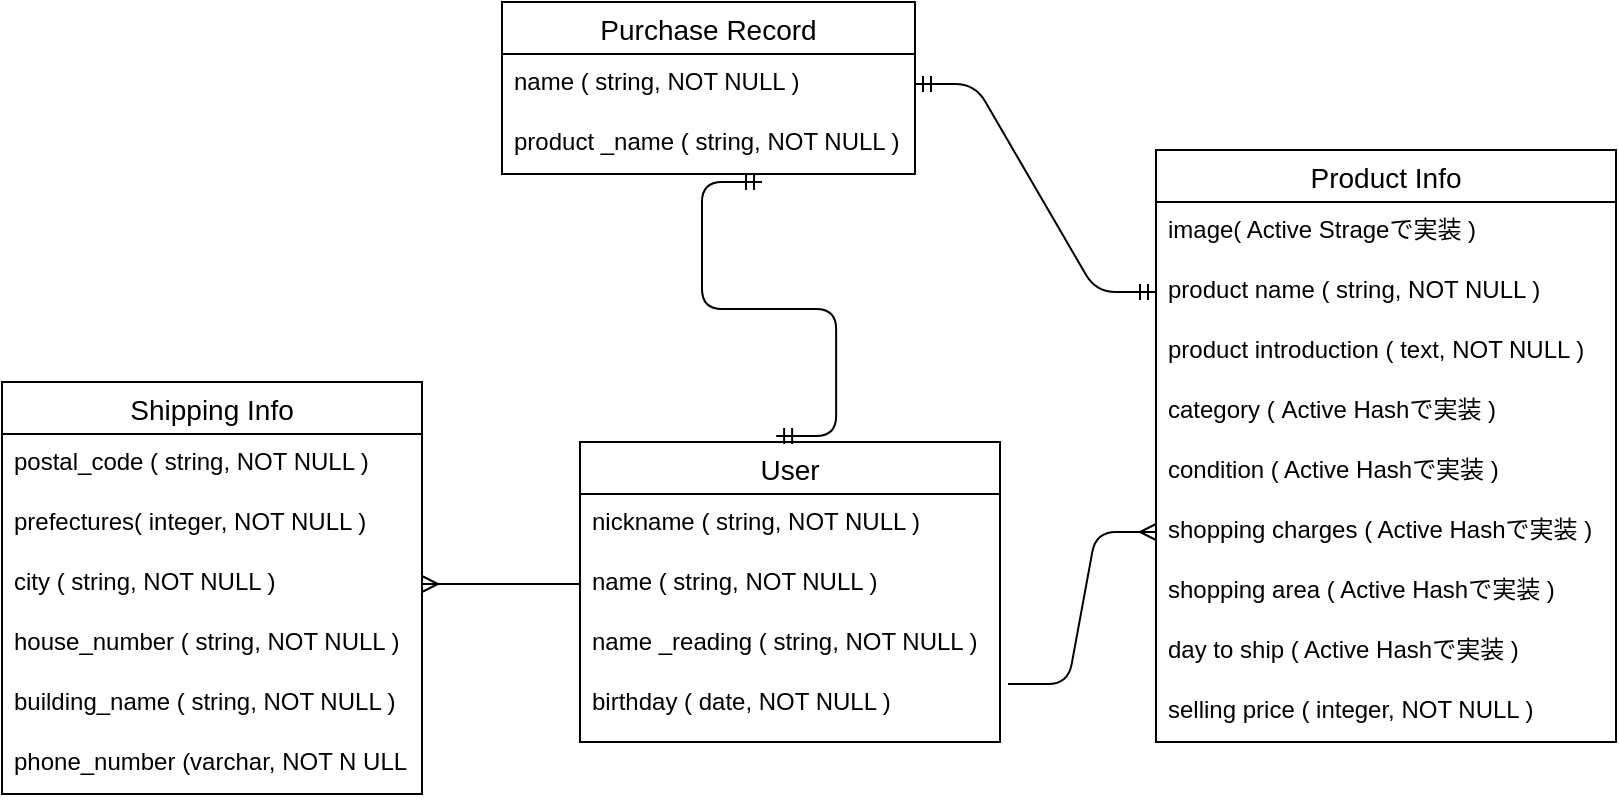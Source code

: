 <mxfile>
    <diagram id="01VJs9tymKg2nTVQPq2j" name="ページ1">
        <mxGraphModel dx="1007" dy="527" grid="1" gridSize="10" guides="1" tooltips="1" connect="1" arrows="1" fold="1" page="1" pageScale="1" pageWidth="827" pageHeight="1169" math="0" shadow="0">
            <root>
                <mxCell id="8Nk0lbky0Qf4GxyZw8NQ-0"/>
                <mxCell id="8Nk0lbky0Qf4GxyZw8NQ-1" parent="8Nk0lbky0Qf4GxyZw8NQ-0"/>
                <mxCell id="DdACQx7w81jq0l-2Eh3D-4" value="Shipping Info" style="swimlane;fontStyle=0;childLayout=stackLayout;horizontal=1;startSize=26;horizontalStack=0;resizeParent=1;resizeParentMax=0;resizeLast=0;collapsible=1;marginBottom=0;align=center;fontSize=14;rounded=0;sketch=0;" vertex="1" parent="8Nk0lbky0Qf4GxyZw8NQ-1">
                    <mxGeometry x="20" y="240" width="210" height="206" as="geometry"/>
                </mxCell>
                <mxCell id="DdACQx7w81jq0l-2Eh3D-6" value="postal_code ( string, NOT NULL )" style="text;strokeColor=none;fillColor=none;spacingLeft=4;spacingRight=4;overflow=hidden;rotatable=0;points=[[0,0.5],[1,0.5]];portConstraint=eastwest;fontSize=12;" vertex="1" parent="DdACQx7w81jq0l-2Eh3D-4">
                    <mxGeometry y="26" width="210" height="30" as="geometry"/>
                </mxCell>
                <mxCell id="DdACQx7w81jq0l-2Eh3D-7" value="prefectures( integer, NOT NULL )" style="text;strokeColor=none;fillColor=none;spacingLeft=4;spacingRight=4;overflow=hidden;rotatable=0;points=[[0,0.5],[1,0.5]];portConstraint=eastwest;fontSize=12;" vertex="1" parent="DdACQx7w81jq0l-2Eh3D-4">
                    <mxGeometry y="56" width="210" height="30" as="geometry"/>
                </mxCell>
                <mxCell id="DdACQx7w81jq0l-2Eh3D-61" value="city ( string, NOT NULL )" style="text;strokeColor=none;fillColor=none;spacingLeft=4;spacingRight=4;overflow=hidden;rotatable=0;points=[[0,0.5],[1,0.5]];portConstraint=eastwest;fontSize=12;" vertex="1" parent="DdACQx7w81jq0l-2Eh3D-4">
                    <mxGeometry y="86" width="210" height="30" as="geometry"/>
                </mxCell>
                <mxCell id="DdACQx7w81jq0l-2Eh3D-62" value="house_number ( string, NOT NULL )" style="text;strokeColor=none;fillColor=none;spacingLeft=4;spacingRight=4;overflow=hidden;rotatable=0;points=[[0,0.5],[1,0.5]];portConstraint=eastwest;fontSize=12;" vertex="1" parent="DdACQx7w81jq0l-2Eh3D-4">
                    <mxGeometry y="116" width="210" height="30" as="geometry"/>
                </mxCell>
                <mxCell id="DdACQx7w81jq0l-2Eh3D-63" value="building_name ( string, NOT NULL )" style="text;strokeColor=none;fillColor=none;spacingLeft=4;spacingRight=4;overflow=hidden;rotatable=0;points=[[0,0.5],[1,0.5]];portConstraint=eastwest;fontSize=12;" vertex="1" parent="DdACQx7w81jq0l-2Eh3D-4">
                    <mxGeometry y="146" width="210" height="30" as="geometry"/>
                </mxCell>
                <mxCell id="DdACQx7w81jq0l-2Eh3D-64" value="phone_number (varchar, NOT N ULL )" style="text;strokeColor=none;fillColor=none;spacingLeft=4;spacingRight=4;overflow=hidden;rotatable=0;points=[[0,0.5],[1,0.5]];portConstraint=eastwest;fontSize=12;" vertex="1" parent="DdACQx7w81jq0l-2Eh3D-4">
                    <mxGeometry y="176" width="210" height="30" as="geometry"/>
                </mxCell>
                <mxCell id="DdACQx7w81jq0l-2Eh3D-8" value="Product Info" style="swimlane;fontStyle=0;childLayout=stackLayout;horizontal=1;startSize=26;horizontalStack=0;resizeParent=1;resizeParentMax=0;resizeLast=0;collapsible=1;marginBottom=0;align=center;fontSize=14;rounded=0;sketch=0;" vertex="1" parent="8Nk0lbky0Qf4GxyZw8NQ-1">
                    <mxGeometry x="597" y="124" width="230" height="296" as="geometry"/>
                </mxCell>
                <mxCell id="DdACQx7w81jq0l-2Eh3D-9" value="image( Active Strageで実装 )" style="text;strokeColor=none;fillColor=none;spacingLeft=4;spacingRight=4;overflow=hidden;rotatable=0;points=[[0,0.5],[1,0.5]];portConstraint=eastwest;fontSize=12;" vertex="1" parent="DdACQx7w81jq0l-2Eh3D-8">
                    <mxGeometry y="26" width="230" height="30" as="geometry"/>
                </mxCell>
                <mxCell id="DdACQx7w81jq0l-2Eh3D-10" value="product name ( string, NOT NULL )" style="text;strokeColor=none;fillColor=none;spacingLeft=4;spacingRight=4;overflow=hidden;rotatable=0;points=[[0,0.5],[1,0.5]];portConstraint=eastwest;fontSize=12;" vertex="1" parent="DdACQx7w81jq0l-2Eh3D-8">
                    <mxGeometry y="56" width="230" height="30" as="geometry"/>
                </mxCell>
                <mxCell id="DdACQx7w81jq0l-2Eh3D-11" value="product introduction ( text, NOT NULL )" style="text;strokeColor=none;fillColor=none;spacingLeft=4;spacingRight=4;overflow=hidden;rotatable=0;points=[[0,0.5],[1,0.5]];portConstraint=eastwest;fontSize=12;" vertex="1" parent="DdACQx7w81jq0l-2Eh3D-8">
                    <mxGeometry y="86" width="230" height="30" as="geometry"/>
                </mxCell>
                <mxCell id="DdACQx7w81jq0l-2Eh3D-54" value="category ( Active Hashで実装 )" style="text;strokeColor=none;fillColor=none;spacingLeft=4;spacingRight=4;overflow=hidden;rotatable=0;points=[[0,0.5],[1,0.5]];portConstraint=eastwest;fontSize=12;" vertex="1" parent="DdACQx7w81jq0l-2Eh3D-8">
                    <mxGeometry y="116" width="230" height="30" as="geometry"/>
                </mxCell>
                <mxCell id="DdACQx7w81jq0l-2Eh3D-56" value="condition ( Active Hashで実装 )" style="text;strokeColor=none;fillColor=none;spacingLeft=4;spacingRight=4;overflow=hidden;rotatable=0;points=[[0,0.5],[1,0.5]];portConstraint=eastwest;fontSize=12;" vertex="1" parent="DdACQx7w81jq0l-2Eh3D-8">
                    <mxGeometry y="146" width="230" height="30" as="geometry"/>
                </mxCell>
                <mxCell id="DdACQx7w81jq0l-2Eh3D-57" value="shopping charges ( Active Hashで実装 )" style="text;strokeColor=none;fillColor=none;spacingLeft=4;spacingRight=4;overflow=hidden;rotatable=0;points=[[0,0.5],[1,0.5]];portConstraint=eastwest;fontSize=12;" vertex="1" parent="DdACQx7w81jq0l-2Eh3D-8">
                    <mxGeometry y="176" width="230" height="30" as="geometry"/>
                </mxCell>
                <mxCell id="DdACQx7w81jq0l-2Eh3D-58" value="shopping area ( Active Hashで実装 )" style="text;strokeColor=none;fillColor=none;spacingLeft=4;spacingRight=4;overflow=hidden;rotatable=0;points=[[0,0.5],[1,0.5]];portConstraint=eastwest;fontSize=12;" vertex="1" parent="DdACQx7w81jq0l-2Eh3D-8">
                    <mxGeometry y="206" width="230" height="30" as="geometry"/>
                </mxCell>
                <mxCell id="DdACQx7w81jq0l-2Eh3D-59" value="day to ship ( Active Hashで実装 )" style="text;strokeColor=none;fillColor=none;spacingLeft=4;spacingRight=4;overflow=hidden;rotatable=0;points=[[0,0.5],[1,0.5]];portConstraint=eastwest;fontSize=12;" vertex="1" parent="DdACQx7w81jq0l-2Eh3D-8">
                    <mxGeometry y="236" width="230" height="30" as="geometry"/>
                </mxCell>
                <mxCell id="DdACQx7w81jq0l-2Eh3D-60" value="selling price ( integer, NOT NULL )" style="text;strokeColor=none;fillColor=none;spacingLeft=4;spacingRight=4;overflow=hidden;rotatable=0;points=[[0,0.5],[1,0.5]];portConstraint=eastwest;fontSize=12;" vertex="1" parent="DdACQx7w81jq0l-2Eh3D-8">
                    <mxGeometry y="266" width="230" height="30" as="geometry"/>
                </mxCell>
                <mxCell id="DdACQx7w81jq0l-2Eh3D-12" value="Purchase Record" style="swimlane;fontStyle=0;childLayout=stackLayout;horizontal=1;startSize=26;horizontalStack=0;resizeParent=1;resizeParentMax=0;resizeLast=0;collapsible=1;marginBottom=0;align=center;fontSize=14;rounded=0;sketch=0;" vertex="1" parent="8Nk0lbky0Qf4GxyZw8NQ-1">
                    <mxGeometry x="270" y="50" width="206.5" height="86" as="geometry"/>
                </mxCell>
                <mxCell id="DdACQx7w81jq0l-2Eh3D-13" value="name ( string, NOT NULL )" style="text;strokeColor=none;fillColor=none;spacingLeft=4;spacingRight=4;overflow=hidden;rotatable=0;points=[[0,0.5],[1,0.5]];portConstraint=eastwest;fontSize=12;" vertex="1" parent="DdACQx7w81jq0l-2Eh3D-12">
                    <mxGeometry y="26" width="206.5" height="30" as="geometry"/>
                </mxCell>
                <mxCell id="DdACQx7w81jq0l-2Eh3D-14" value="product _name ( string, NOT NULL )" style="text;strokeColor=none;fillColor=none;spacingLeft=4;spacingRight=4;overflow=hidden;rotatable=0;points=[[0,0.5],[1,0.5]];portConstraint=eastwest;fontSize=12;" vertex="1" parent="DdACQx7w81jq0l-2Eh3D-12">
                    <mxGeometry y="56" width="206.5" height="30" as="geometry"/>
                </mxCell>
                <mxCell id="DdACQx7w81jq0l-2Eh3D-39" value="User" style="swimlane;fontStyle=0;childLayout=stackLayout;horizontal=1;startSize=26;horizontalStack=0;resizeParent=1;resizeParentMax=0;resizeLast=0;collapsible=1;marginBottom=0;align=center;fontSize=14;rounded=0;sketch=0;" vertex="1" parent="8Nk0lbky0Qf4GxyZw8NQ-1">
                    <mxGeometry x="309" y="270" width="210" height="150" as="geometry">
                        <mxRectangle x="90" y="60" width="60" height="26" as="alternateBounds"/>
                    </mxGeometry>
                </mxCell>
                <mxCell id="DdACQx7w81jq0l-2Eh3D-40" value="nickname ( string, NOT NULL )" style="text;strokeColor=none;fillColor=none;spacingLeft=4;spacingRight=4;overflow=hidden;rotatable=0;points=[[0,0.5],[1,0.5]];portConstraint=eastwest;fontSize=12;" vertex="1" parent="DdACQx7w81jq0l-2Eh3D-39">
                    <mxGeometry y="26" width="210" height="30" as="geometry"/>
                </mxCell>
                <mxCell id="DdACQx7w81jq0l-2Eh3D-44" value="name ( string, NOT NULL )&#10;" style="text;strokeColor=none;fillColor=none;spacingLeft=4;spacingRight=4;overflow=hidden;rotatable=0;points=[[0,0.5],[1,0.5]];portConstraint=eastwest;fontSize=12;" vertex="1" parent="DdACQx7w81jq0l-2Eh3D-39">
                    <mxGeometry y="56" width="210" height="30" as="geometry"/>
                </mxCell>
                <mxCell id="DdACQx7w81jq0l-2Eh3D-51" value="name _reading ( string, NOT NULL )" style="text;strokeColor=none;fillColor=none;spacingLeft=4;spacingRight=4;overflow=hidden;rotatable=0;points=[[0,0.5],[1,0.5]];portConstraint=eastwest;fontSize=12;" vertex="1" parent="DdACQx7w81jq0l-2Eh3D-39">
                    <mxGeometry y="86" width="210" height="30" as="geometry"/>
                </mxCell>
                <mxCell id="DdACQx7w81jq0l-2Eh3D-52" value="birthday ( date, NOT NULL )" style="text;strokeColor=none;fillColor=none;spacingLeft=4;spacingRight=4;overflow=hidden;rotatable=0;points=[[0,0.5],[1,0.5]];portConstraint=eastwest;fontSize=12;" vertex="1" parent="DdACQx7w81jq0l-2Eh3D-39">
                    <mxGeometry y="116" width="210" height="34" as="geometry"/>
                </mxCell>
                <mxCell id="DdACQx7w81jq0l-2Eh3D-68" style="rounded=1;sketch=0;orthogonalLoop=1;jettySize=auto;html=1;elbow=vertical;entryX=0.37;entryY=1;entryDx=0;entryDy=0;strokeColor=none;edgeStyle=entityRelationEdgeStyle;entryPerimeter=0;" edge="1" parent="8Nk0lbky0Qf4GxyZw8NQ-1" target="DdACQx7w81jq0l-2Eh3D-14">
                    <mxGeometry relative="1" as="geometry">
                        <mxPoint x="389" y="260" as="sourcePoint"/>
                        <mxPoint x="260" y="81" as="targetPoint"/>
                    </mxGeometry>
                </mxCell>
                <mxCell id="DdACQx7w81jq0l-2Eh3D-77" value="" style="edgeStyle=entityRelationEdgeStyle;fontSize=12;html=1;endArrow=ERmany;entryX=0;entryY=0.5;entryDx=0;entryDy=0;" edge="1" parent="8Nk0lbky0Qf4GxyZw8NQ-1" target="DdACQx7w81jq0l-2Eh3D-57">
                    <mxGeometry width="100" height="100" relative="1" as="geometry">
                        <mxPoint x="523" y="391" as="sourcePoint"/>
                        <mxPoint x="530" y="240" as="targetPoint"/>
                    </mxGeometry>
                </mxCell>
                <mxCell id="DdACQx7w81jq0l-2Eh3D-79" value="" style="edgeStyle=entityRelationEdgeStyle;fontSize=12;html=1;endArrow=ERmany;entryX=1;entryY=0.5;entryDx=0;entryDy=0;exitX=0;exitY=0.5;exitDx=0;exitDy=0;" edge="1" parent="8Nk0lbky0Qf4GxyZw8NQ-1" source="DdACQx7w81jq0l-2Eh3D-44" target="DdACQx7w81jq0l-2Eh3D-61">
                    <mxGeometry width="100" height="100" relative="1" as="geometry">
                        <mxPoint x="430" y="340" as="sourcePoint"/>
                        <mxPoint x="530" y="240" as="targetPoint"/>
                    </mxGeometry>
                </mxCell>
                <mxCell id="DdACQx7w81jq0l-2Eh3D-88" value="" style="edgeStyle=entityRelationEdgeStyle;fontSize=12;html=1;endArrow=ERmandOne;startArrow=ERmandOne;entryX=0;entryY=0.5;entryDx=0;entryDy=0;exitX=1;exitY=0.5;exitDx=0;exitDy=0;" edge="1" parent="8Nk0lbky0Qf4GxyZw8NQ-1" source="DdACQx7w81jq0l-2Eh3D-13" target="DdACQx7w81jq0l-2Eh3D-10">
                    <mxGeometry width="100" height="100" relative="1" as="geometry">
                        <mxPoint x="430" y="340" as="sourcePoint"/>
                        <mxPoint x="530" y="240" as="targetPoint"/>
                    </mxGeometry>
                </mxCell>
                <mxCell id="DdACQx7w81jq0l-2Eh3D-89" value="" style="edgeStyle=entityRelationEdgeStyle;fontSize=12;html=1;endArrow=ERmandOne;startArrow=ERmandOne;exitX=0.467;exitY=-0.02;exitDx=0;exitDy=0;exitPerimeter=0;" edge="1" parent="8Nk0lbky0Qf4GxyZw8NQ-1" source="DdACQx7w81jq0l-2Eh3D-39">
                    <mxGeometry width="100" height="100" relative="1" as="geometry">
                        <mxPoint x="430" y="340" as="sourcePoint"/>
                        <mxPoint x="400" y="140" as="targetPoint"/>
                    </mxGeometry>
                </mxCell>
            </root>
        </mxGraphModel>
    </diagram>
</mxfile>